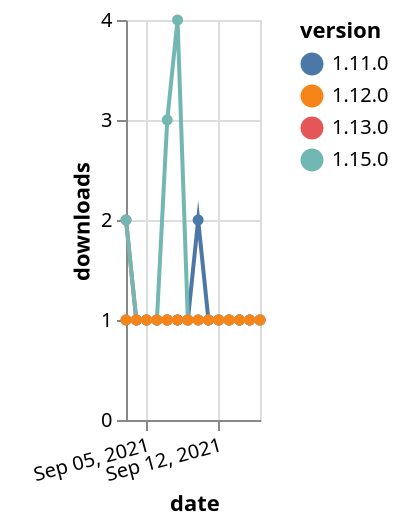 {"$schema": "https://vega.github.io/schema/vega-lite/v5.json", "description": "A simple bar chart with embedded data.", "data": {"values": [{"date": "2021-09-03", "total": 242, "delta": 1, "version": "1.11.0"}, {"date": "2021-09-04", "total": 243, "delta": 1, "version": "1.11.0"}, {"date": "2021-09-05", "total": 244, "delta": 1, "version": "1.11.0"}, {"date": "2021-09-06", "total": 245, "delta": 1, "version": "1.11.0"}, {"date": "2021-09-07", "total": 246, "delta": 1, "version": "1.11.0"}, {"date": "2021-09-08", "total": 247, "delta": 1, "version": "1.11.0"}, {"date": "2021-09-09", "total": 248, "delta": 1, "version": "1.11.0"}, {"date": "2021-09-10", "total": 250, "delta": 2, "version": "1.11.0"}, {"date": "2021-09-11", "total": 251, "delta": 1, "version": "1.11.0"}, {"date": "2021-09-12", "total": 252, "delta": 1, "version": "1.11.0"}, {"date": "2021-09-13", "total": 253, "delta": 1, "version": "1.11.0"}, {"date": "2021-09-14", "total": 254, "delta": 1, "version": "1.11.0"}, {"date": "2021-09-15", "total": 255, "delta": 1, "version": "1.11.0"}, {"date": "2021-09-16", "total": 256, "delta": 1, "version": "1.11.0"}, {"date": "2021-09-03", "total": 380, "delta": 2, "version": "1.13.0"}, {"date": "2021-09-04", "total": 381, "delta": 1, "version": "1.13.0"}, {"date": "2021-09-05", "total": 382, "delta": 1, "version": "1.13.0"}, {"date": "2021-09-06", "total": 383, "delta": 1, "version": "1.13.0"}, {"date": "2021-09-07", "total": 384, "delta": 1, "version": "1.13.0"}, {"date": "2021-09-08", "total": 385, "delta": 1, "version": "1.13.0"}, {"date": "2021-09-09", "total": 386, "delta": 1, "version": "1.13.0"}, {"date": "2021-09-10", "total": 387, "delta": 1, "version": "1.13.0"}, {"date": "2021-09-11", "total": 388, "delta": 1, "version": "1.13.0"}, {"date": "2021-09-12", "total": 389, "delta": 1, "version": "1.13.0"}, {"date": "2021-09-13", "total": 390, "delta": 1, "version": "1.13.0"}, {"date": "2021-09-14", "total": 391, "delta": 1, "version": "1.13.0"}, {"date": "2021-09-15", "total": 392, "delta": 1, "version": "1.13.0"}, {"date": "2021-09-16", "total": 393, "delta": 1, "version": "1.13.0"}, {"date": "2021-09-03", "total": 116, "delta": 2, "version": "1.15.0"}, {"date": "2021-09-04", "total": 117, "delta": 1, "version": "1.15.0"}, {"date": "2021-09-05", "total": 118, "delta": 1, "version": "1.15.0"}, {"date": "2021-09-06", "total": 119, "delta": 1, "version": "1.15.0"}, {"date": "2021-09-07", "total": 122, "delta": 3, "version": "1.15.0"}, {"date": "2021-09-08", "total": 126, "delta": 4, "version": "1.15.0"}, {"date": "2021-09-09", "total": 127, "delta": 1, "version": "1.15.0"}, {"date": "2021-09-10", "total": 128, "delta": 1, "version": "1.15.0"}, {"date": "2021-09-11", "total": 129, "delta": 1, "version": "1.15.0"}, {"date": "2021-09-12", "total": 130, "delta": 1, "version": "1.15.0"}, {"date": "2021-09-13", "total": 131, "delta": 1, "version": "1.15.0"}, {"date": "2021-09-14", "total": 132, "delta": 1, "version": "1.15.0"}, {"date": "2021-09-15", "total": 133, "delta": 1, "version": "1.15.0"}, {"date": "2021-09-16", "total": 134, "delta": 1, "version": "1.15.0"}, {"date": "2021-09-03", "total": 194, "delta": 1, "version": "1.12.0"}, {"date": "2021-09-04", "total": 195, "delta": 1, "version": "1.12.0"}, {"date": "2021-09-05", "total": 196, "delta": 1, "version": "1.12.0"}, {"date": "2021-09-06", "total": 197, "delta": 1, "version": "1.12.0"}, {"date": "2021-09-07", "total": 198, "delta": 1, "version": "1.12.0"}, {"date": "2021-09-08", "total": 199, "delta": 1, "version": "1.12.0"}, {"date": "2021-09-09", "total": 200, "delta": 1, "version": "1.12.0"}, {"date": "2021-09-10", "total": 201, "delta": 1, "version": "1.12.0"}, {"date": "2021-09-11", "total": 202, "delta": 1, "version": "1.12.0"}, {"date": "2021-09-12", "total": 203, "delta": 1, "version": "1.12.0"}, {"date": "2021-09-13", "total": 204, "delta": 1, "version": "1.12.0"}, {"date": "2021-09-14", "total": 205, "delta": 1, "version": "1.12.0"}, {"date": "2021-09-15", "total": 206, "delta": 1, "version": "1.12.0"}, {"date": "2021-09-16", "total": 207, "delta": 1, "version": "1.12.0"}]}, "width": "container", "mark": {"type": "line", "point": {"filled": true}}, "encoding": {"x": {"field": "date", "type": "temporal", "timeUnit": "yearmonthdate", "title": "date", "axis": {"labelAngle": -15}}, "y": {"field": "delta", "type": "quantitative", "title": "downloads"}, "color": {"field": "version", "type": "nominal"}, "tooltip": {"field": "delta"}}}